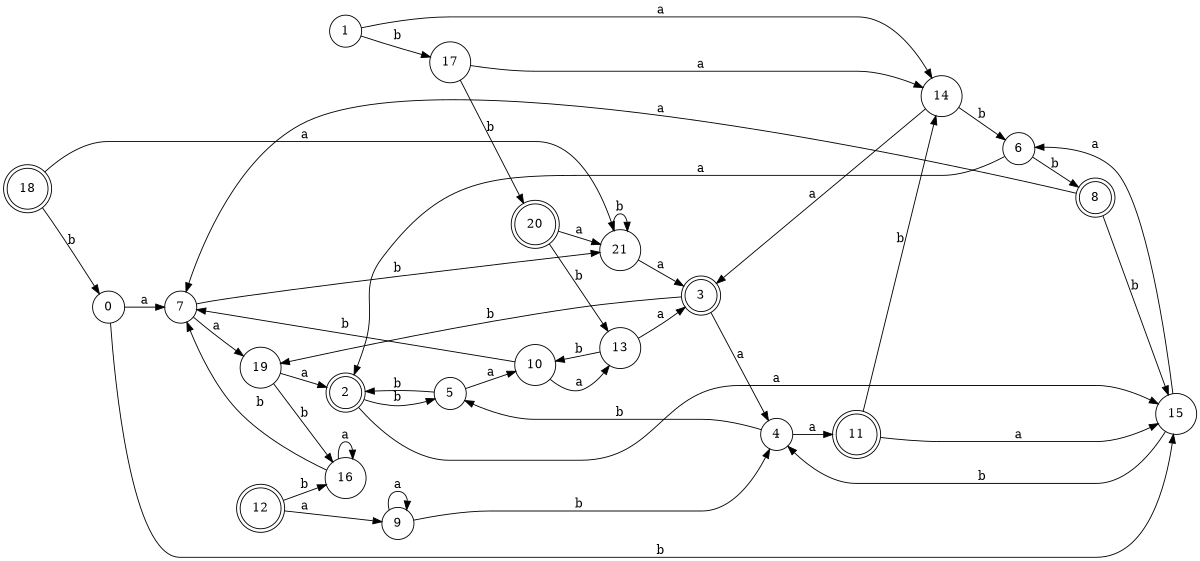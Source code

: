 digraph n18_8 {
__start0 [label="" shape="none"];

rankdir=LR;
size="8,5";

s0 [style="filled", color="black", fillcolor="white" shape="circle", label="0"];
s1 [style="filled", color="black", fillcolor="white" shape="circle", label="1"];
s2 [style="rounded,filled", color="black", fillcolor="white" shape="doublecircle", label="2"];
s3 [style="rounded,filled", color="black", fillcolor="white" shape="doublecircle", label="3"];
s4 [style="filled", color="black", fillcolor="white" shape="circle", label="4"];
s5 [style="filled", color="black", fillcolor="white" shape="circle", label="5"];
s6 [style="filled", color="black", fillcolor="white" shape="circle", label="6"];
s7 [style="filled", color="black", fillcolor="white" shape="circle", label="7"];
s8 [style="rounded,filled", color="black", fillcolor="white" shape="doublecircle", label="8"];
s9 [style="filled", color="black", fillcolor="white" shape="circle", label="9"];
s10 [style="filled", color="black", fillcolor="white" shape="circle", label="10"];
s11 [style="rounded,filled", color="black", fillcolor="white" shape="doublecircle", label="11"];
s12 [style="rounded,filled", color="black", fillcolor="white" shape="doublecircle", label="12"];
s13 [style="filled", color="black", fillcolor="white" shape="circle", label="13"];
s14 [style="filled", color="black", fillcolor="white" shape="circle", label="14"];
s15 [style="filled", color="black", fillcolor="white" shape="circle", label="15"];
s16 [style="filled", color="black", fillcolor="white" shape="circle", label="16"];
s17 [style="filled", color="black", fillcolor="white" shape="circle", label="17"];
s18 [style="rounded,filled", color="black", fillcolor="white" shape="doublecircle", label="18"];
s19 [style="filled", color="black", fillcolor="white" shape="circle", label="19"];
s20 [style="rounded,filled", color="black", fillcolor="white" shape="doublecircle", label="20"];
s21 [style="filled", color="black", fillcolor="white" shape="circle", label="21"];
s0 -> s7 [label="a"];
s0 -> s15 [label="b"];
s1 -> s14 [label="a"];
s1 -> s17 [label="b"];
s2 -> s15 [label="a"];
s2 -> s5 [label="b"];
s3 -> s4 [label="a"];
s3 -> s19 [label="b"];
s4 -> s11 [label="a"];
s4 -> s5 [label="b"];
s5 -> s10 [label="a"];
s5 -> s2 [label="b"];
s6 -> s2 [label="a"];
s6 -> s8 [label="b"];
s7 -> s19 [label="a"];
s7 -> s21 [label="b"];
s8 -> s7 [label="a"];
s8 -> s15 [label="b"];
s9 -> s9 [label="a"];
s9 -> s4 [label="b"];
s10 -> s13 [label="a"];
s10 -> s7 [label="b"];
s11 -> s15 [label="a"];
s11 -> s14 [label="b"];
s12 -> s9 [label="a"];
s12 -> s16 [label="b"];
s13 -> s3 [label="a"];
s13 -> s10 [label="b"];
s14 -> s3 [label="a"];
s14 -> s6 [label="b"];
s15 -> s6 [label="a"];
s15 -> s4 [label="b"];
s16 -> s16 [label="a"];
s16 -> s7 [label="b"];
s17 -> s14 [label="a"];
s17 -> s20 [label="b"];
s18 -> s21 [label="a"];
s18 -> s0 [label="b"];
s19 -> s2 [label="a"];
s19 -> s16 [label="b"];
s20 -> s21 [label="a"];
s20 -> s13 [label="b"];
s21 -> s3 [label="a"];
s21 -> s21 [label="b"];

}